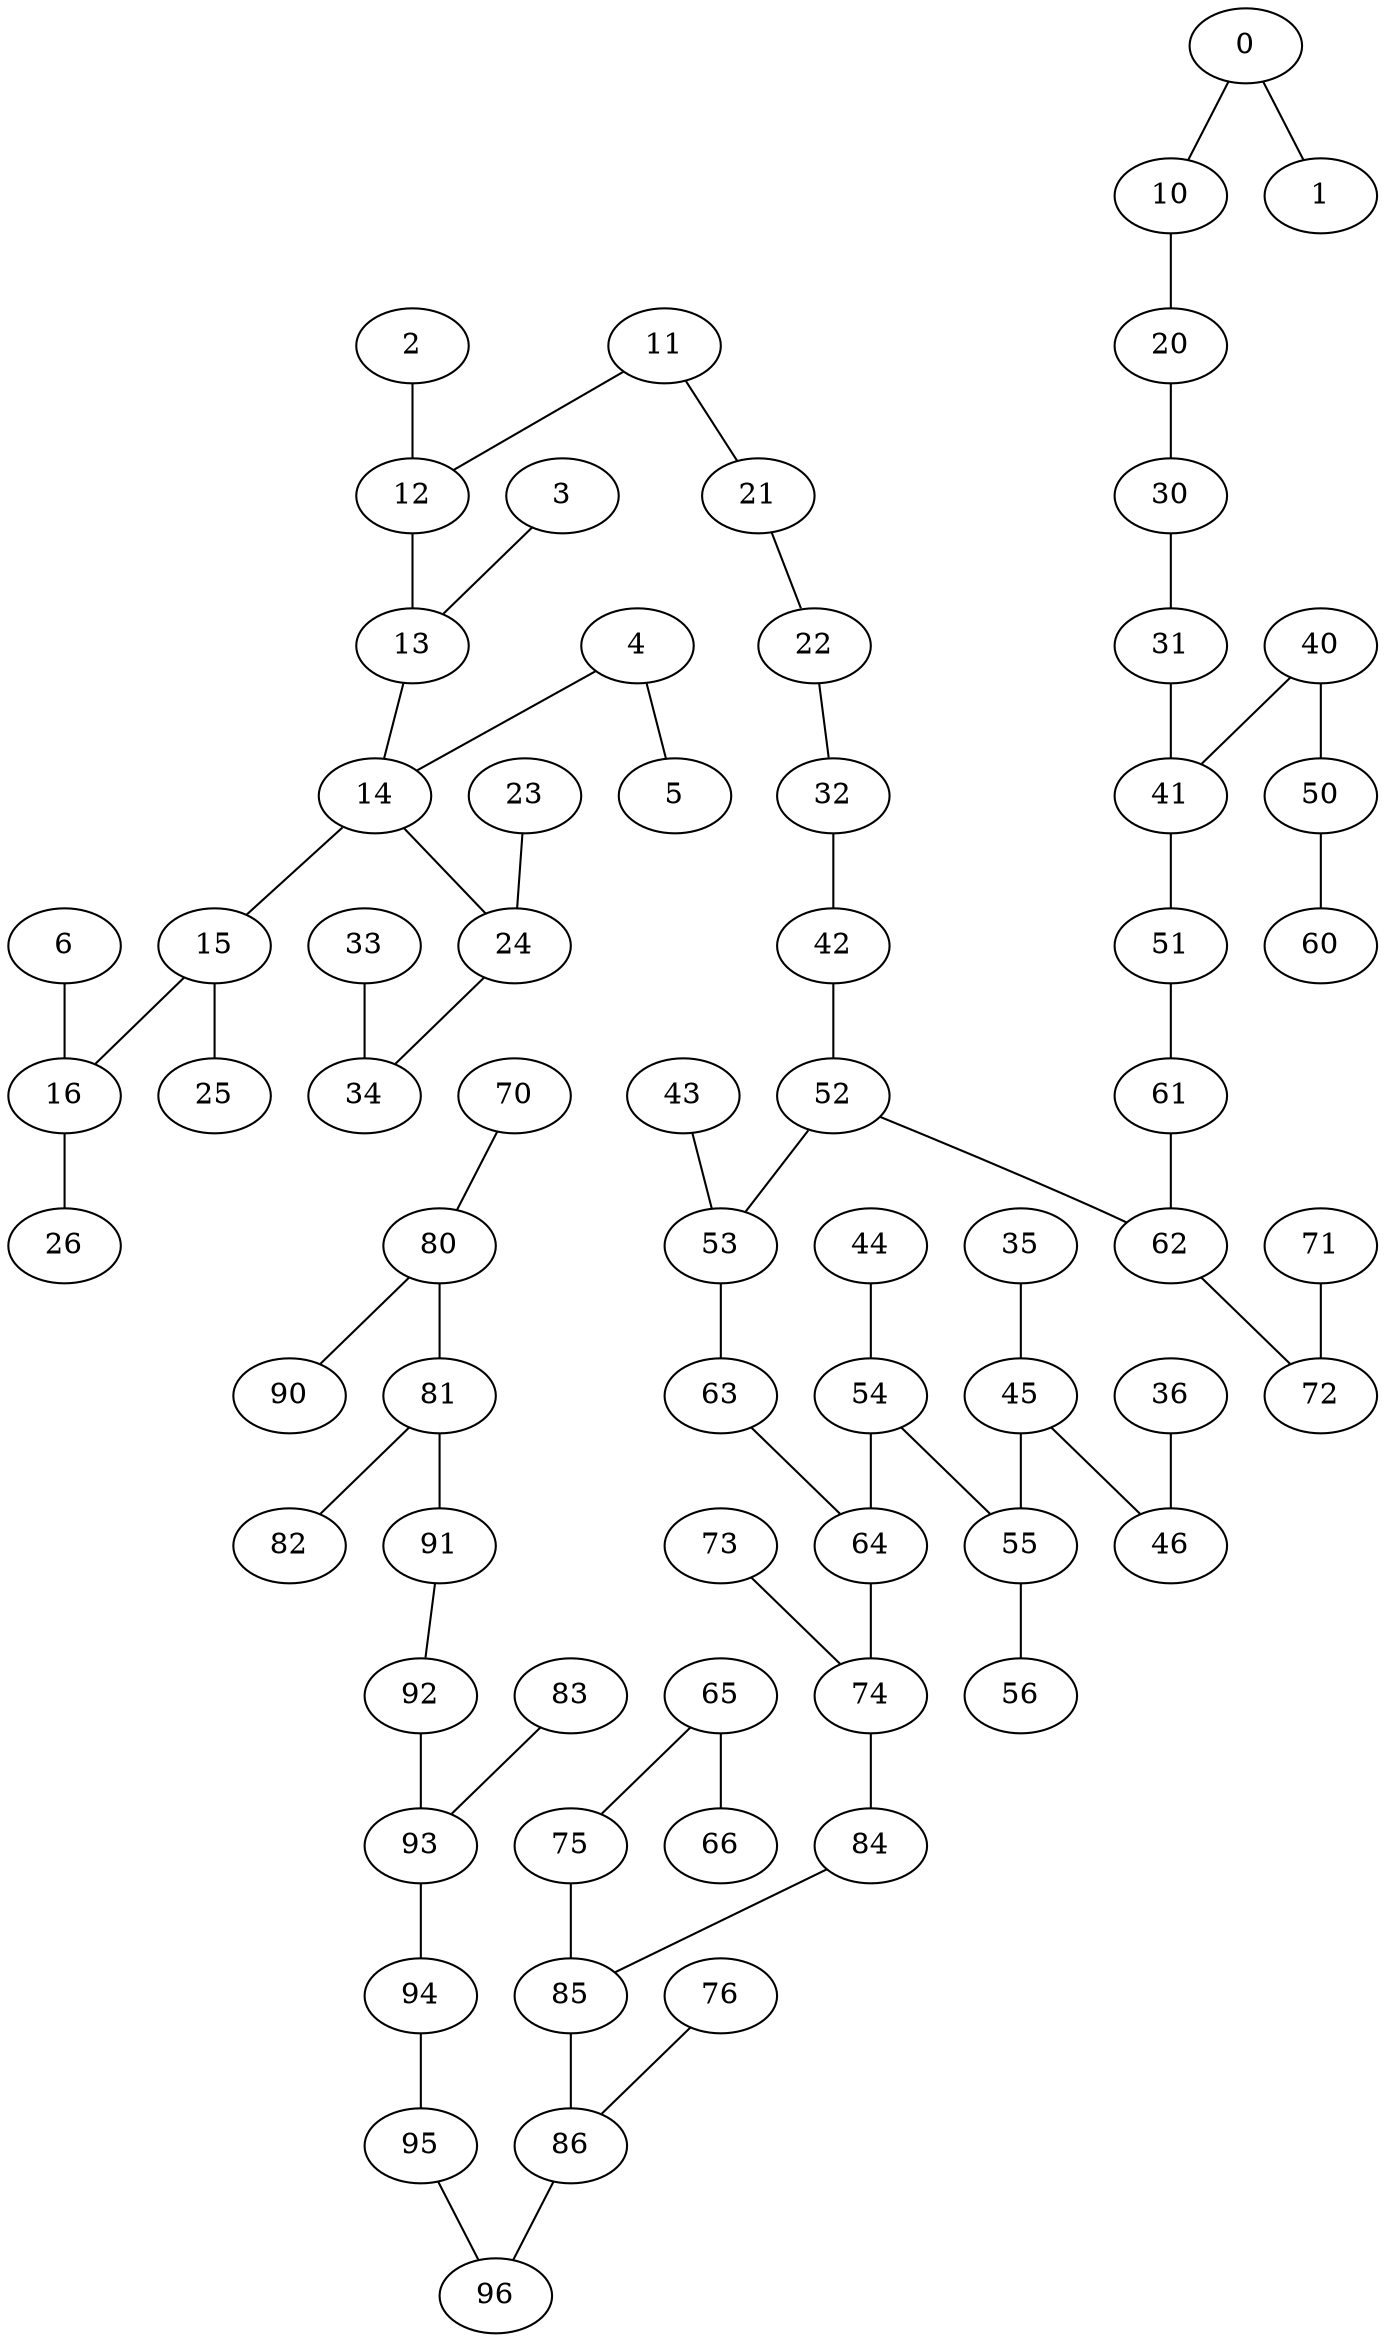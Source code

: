 graph{
6 -- 16;
83 -- 93;
54 -- 55;
63 -- 64;
31 -- 41;
71 -- 72;
44 -- 54;
35 -- 45;
16 -- 26;
40 -- 50;
43 -- 53;
94 -- 95;
91 -- 92;
11 -- 21;
12 -- 13;
80 -- 90;
21 -- 22;
3 -- 13;
2 -- 12;
36 -- 46;
23 -- 24;
54 -- 64;
76 -- 86;
32 -- 42;
92 -- 93;
93 -- 94;
0 -- 1;
81 -- 82;
14 -- 15;
55 -- 56;
75 -- 85;
30 -- 31;
80 -- 81;
33 -- 34;
42 -- 52;
81 -- 91;
20 -- 30;
13 -- 14;
10 -- 20;
24 -- 34;
15 -- 16;
4 -- 5;
40 -- 41;
85 -- 86;
22 -- 32;
14 -- 24;
70 -- 80;
74 -- 84;
65 -- 66;
51 -- 61;
15 -- 25;
0 -- 10;
61 -- 62;
73 -- 74;
52 -- 53;
11 -- 12;
52 -- 62;
41 -- 51;
62 -- 72;
64 -- 74;
84 -- 85;
95 -- 96;
50 -- 60;
45 -- 46;
53 -- 63;
4 -- 14;
45 -- 55;
65 -- 75;
86 -- 96;
}
